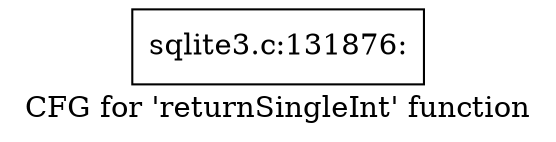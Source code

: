 digraph "CFG for 'returnSingleInt' function" {
	label="CFG for 'returnSingleInt' function";

	Node0x55c0fa204eb0 [shape=record,label="{sqlite3.c:131876:}"];
}
